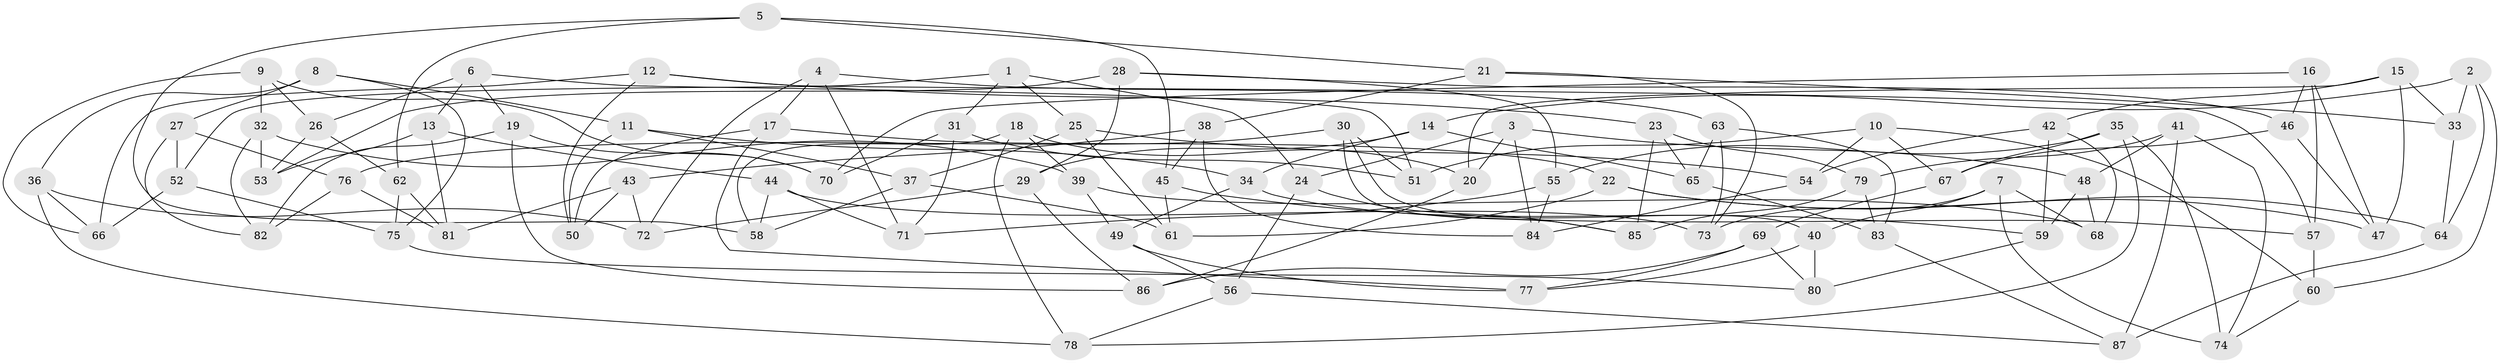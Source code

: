 // Generated by graph-tools (version 1.1) at 2025/59/03/09/25 04:59:15]
// undirected, 87 vertices, 174 edges
graph export_dot {
graph [start="1"]
  node [color=gray90,style=filled];
  1;
  2;
  3;
  4;
  5;
  6;
  7;
  8;
  9;
  10;
  11;
  12;
  13;
  14;
  15;
  16;
  17;
  18;
  19;
  20;
  21;
  22;
  23;
  24;
  25;
  26;
  27;
  28;
  29;
  30;
  31;
  32;
  33;
  34;
  35;
  36;
  37;
  38;
  39;
  40;
  41;
  42;
  43;
  44;
  45;
  46;
  47;
  48;
  49;
  50;
  51;
  52;
  53;
  54;
  55;
  56;
  57;
  58;
  59;
  60;
  61;
  62;
  63;
  64;
  65;
  66;
  67;
  68;
  69;
  70;
  71;
  72;
  73;
  74;
  75;
  76;
  77;
  78;
  79;
  80;
  81;
  82;
  83;
  84;
  85;
  86;
  87;
  1 -- 52;
  1 -- 24;
  1 -- 31;
  1 -- 25;
  2 -- 14;
  2 -- 60;
  2 -- 64;
  2 -- 33;
  3 -- 84;
  3 -- 20;
  3 -- 24;
  3 -- 48;
  4 -- 63;
  4 -- 71;
  4 -- 72;
  4 -- 17;
  5 -- 21;
  5 -- 58;
  5 -- 62;
  5 -- 45;
  6 -- 13;
  6 -- 19;
  6 -- 26;
  6 -- 51;
  7 -- 68;
  7 -- 74;
  7 -- 40;
  7 -- 73;
  8 -- 36;
  8 -- 75;
  8 -- 11;
  8 -- 27;
  9 -- 32;
  9 -- 66;
  9 -- 70;
  9 -- 26;
  10 -- 54;
  10 -- 51;
  10 -- 67;
  10 -- 60;
  11 -- 50;
  11 -- 34;
  11 -- 37;
  12 -- 57;
  12 -- 66;
  12 -- 23;
  12 -- 50;
  13 -- 44;
  13 -- 81;
  13 -- 53;
  14 -- 34;
  14 -- 65;
  14 -- 29;
  15 -- 20;
  15 -- 47;
  15 -- 42;
  15 -- 33;
  16 -- 57;
  16 -- 70;
  16 -- 47;
  16 -- 46;
  17 -- 50;
  17 -- 77;
  17 -- 22;
  18 -- 20;
  18 -- 39;
  18 -- 78;
  18 -- 58;
  19 -- 82;
  19 -- 70;
  19 -- 86;
  20 -- 86;
  21 -- 38;
  21 -- 73;
  21 -- 33;
  22 -- 61;
  22 -- 64;
  22 -- 47;
  23 -- 79;
  23 -- 85;
  23 -- 65;
  24 -- 85;
  24 -- 56;
  25 -- 37;
  25 -- 54;
  25 -- 61;
  26 -- 53;
  26 -- 62;
  27 -- 52;
  27 -- 82;
  27 -- 76;
  28 -- 29;
  28 -- 46;
  28 -- 53;
  28 -- 55;
  29 -- 86;
  29 -- 72;
  30 -- 40;
  30 -- 76;
  30 -- 85;
  30 -- 51;
  31 -- 51;
  31 -- 71;
  31 -- 70;
  32 -- 82;
  32 -- 53;
  32 -- 39;
  33 -- 64;
  34 -- 49;
  34 -- 57;
  35 -- 67;
  35 -- 74;
  35 -- 55;
  35 -- 78;
  36 -- 72;
  36 -- 66;
  36 -- 78;
  37 -- 58;
  37 -- 61;
  38 -- 84;
  38 -- 45;
  38 -- 43;
  39 -- 68;
  39 -- 49;
  40 -- 77;
  40 -- 80;
  41 -- 79;
  41 -- 74;
  41 -- 87;
  41 -- 48;
  42 -- 54;
  42 -- 68;
  42 -- 59;
  43 -- 81;
  43 -- 50;
  43 -- 72;
  44 -- 71;
  44 -- 73;
  44 -- 58;
  45 -- 61;
  45 -- 59;
  46 -- 67;
  46 -- 47;
  48 -- 59;
  48 -- 68;
  49 -- 56;
  49 -- 77;
  52 -- 75;
  52 -- 66;
  54 -- 84;
  55 -- 84;
  55 -- 71;
  56 -- 87;
  56 -- 78;
  57 -- 60;
  59 -- 80;
  60 -- 74;
  62 -- 81;
  62 -- 75;
  63 -- 83;
  63 -- 65;
  63 -- 73;
  64 -- 87;
  65 -- 83;
  67 -- 69;
  69 -- 77;
  69 -- 80;
  69 -- 86;
  75 -- 80;
  76 -- 81;
  76 -- 82;
  79 -- 83;
  79 -- 85;
  83 -- 87;
}
